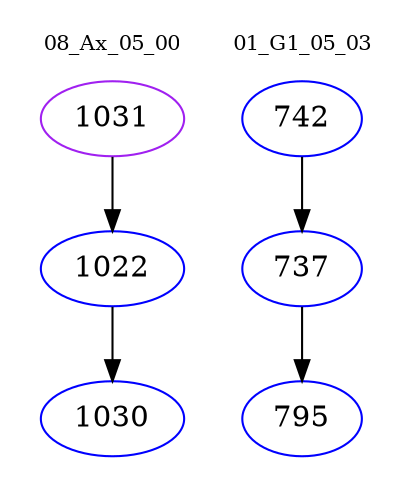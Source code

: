 digraph{
subgraph cluster_0 {
color = white
label = "08_Ax_05_00";
fontsize=10;
T0_1031 [label="1031", color="purple"]
T0_1031 -> T0_1022 [color="black"]
T0_1022 [label="1022", color="blue"]
T0_1022 -> T0_1030 [color="black"]
T0_1030 [label="1030", color="blue"]
}
subgraph cluster_1 {
color = white
label = "01_G1_05_03";
fontsize=10;
T1_742 [label="742", color="blue"]
T1_742 -> T1_737 [color="black"]
T1_737 [label="737", color="blue"]
T1_737 -> T1_795 [color="black"]
T1_795 [label="795", color="blue"]
}
}
